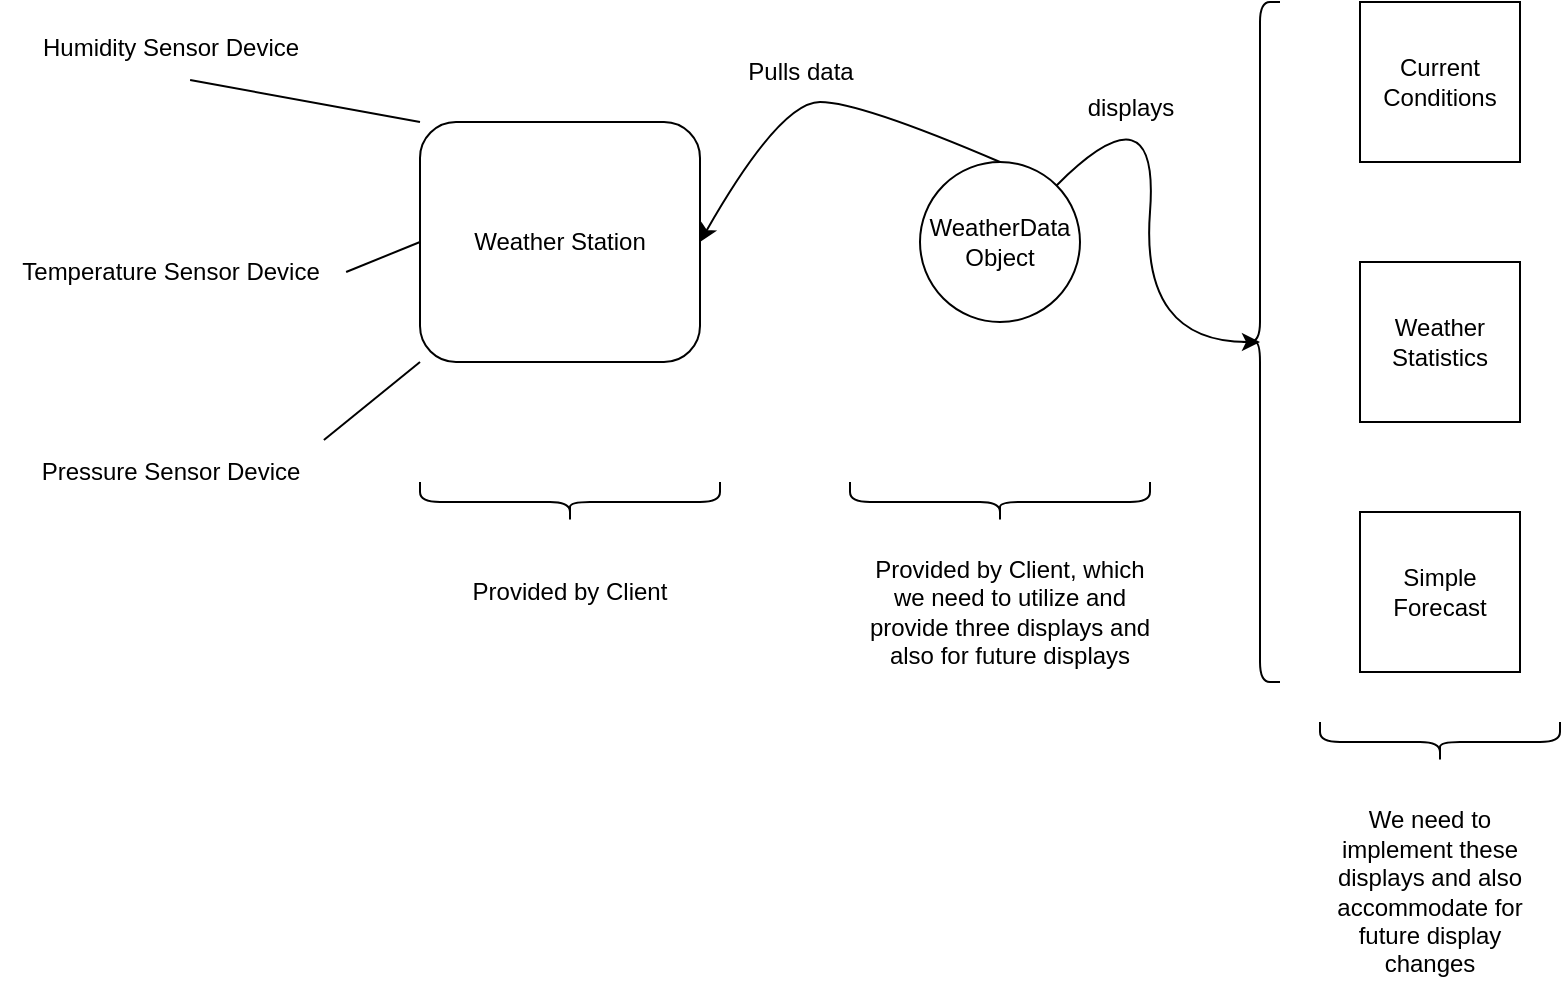 <mxfile version="21.6.6" type="device">
  <diagram name="Page-1" id="No7O4A_Uq5Ukz30xT3aP">
    <mxGraphModel dx="794" dy="414" grid="1" gridSize="10" guides="1" tooltips="1" connect="1" arrows="1" fold="1" page="1" pageScale="1" pageWidth="850" pageHeight="1100" math="0" shadow="0">
      <root>
        <mxCell id="0" />
        <mxCell id="1" parent="0" />
        <mxCell id="WB-ahJv37rw48Ibi2NWJ-1" value="Weather Station" style="rounded=1;whiteSpace=wrap;html=1;" vertex="1" parent="1">
          <mxGeometry x="210" y="80" width="140" height="120" as="geometry" />
        </mxCell>
        <mxCell id="WB-ahJv37rw48Ibi2NWJ-3" value="Humidity Sensor Device" style="text;html=1;align=center;verticalAlign=middle;resizable=0;points=[];autosize=1;strokeColor=none;fillColor=none;" vertex="1" parent="1">
          <mxGeometry x="10" y="28" width="150" height="30" as="geometry" />
        </mxCell>
        <mxCell id="WB-ahJv37rw48Ibi2NWJ-4" value="Temperature Sensor Device" style="text;html=1;align=center;verticalAlign=middle;resizable=0;points=[];autosize=1;strokeColor=none;fillColor=none;" vertex="1" parent="1">
          <mxGeometry y="140" width="170" height="30" as="geometry" />
        </mxCell>
        <mxCell id="WB-ahJv37rw48Ibi2NWJ-5" value="Pressure Sensor Device" style="text;html=1;align=center;verticalAlign=middle;resizable=0;points=[];autosize=1;strokeColor=none;fillColor=none;" vertex="1" parent="1">
          <mxGeometry x="10" y="240" width="150" height="30" as="geometry" />
        </mxCell>
        <mxCell id="WB-ahJv37rw48Ibi2NWJ-8" value="" style="endArrow=none;html=1;rounded=0;exitX=0;exitY=0;exitDx=0;exitDy=0;entryX=0.567;entryY=1.033;entryDx=0;entryDy=0;entryPerimeter=0;" edge="1" parent="1" source="WB-ahJv37rw48Ibi2NWJ-1" target="WB-ahJv37rw48Ibi2NWJ-3">
          <mxGeometry width="50" height="50" relative="1" as="geometry">
            <mxPoint x="50" y="120" as="sourcePoint" />
            <mxPoint x="100" y="70" as="targetPoint" />
          </mxGeometry>
        </mxCell>
        <mxCell id="WB-ahJv37rw48Ibi2NWJ-9" value="" style="endArrow=none;html=1;rounded=0;entryX=1.018;entryY=0.5;entryDx=0;entryDy=0;entryPerimeter=0;exitX=0;exitY=0.5;exitDx=0;exitDy=0;" edge="1" parent="1" source="WB-ahJv37rw48Ibi2NWJ-1" target="WB-ahJv37rw48Ibi2NWJ-4">
          <mxGeometry width="50" height="50" relative="1" as="geometry">
            <mxPoint x="190" y="140" as="sourcePoint" />
            <mxPoint x="95" y="120" as="targetPoint" />
          </mxGeometry>
        </mxCell>
        <mxCell id="WB-ahJv37rw48Ibi2NWJ-10" value="" style="endArrow=none;html=1;rounded=0;exitX=0;exitY=1;exitDx=0;exitDy=0;entryX=1.013;entryY=-0.033;entryDx=0;entryDy=0;entryPerimeter=0;" edge="1" parent="1" source="WB-ahJv37rw48Ibi2NWJ-1" target="WB-ahJv37rw48Ibi2NWJ-5">
          <mxGeometry width="50" height="50" relative="1" as="geometry">
            <mxPoint x="220" y="90" as="sourcePoint" />
            <mxPoint x="105" y="69" as="targetPoint" />
          </mxGeometry>
        </mxCell>
        <mxCell id="WB-ahJv37rw48Ibi2NWJ-11" value="WeatherData Object" style="ellipse;whiteSpace=wrap;html=1;aspect=fixed;" vertex="1" parent="1">
          <mxGeometry x="460" y="100" width="80" height="80" as="geometry" />
        </mxCell>
        <mxCell id="WB-ahJv37rw48Ibi2NWJ-12" value="" style="curved=1;endArrow=classic;html=1;rounded=0;exitX=0.5;exitY=0;exitDx=0;exitDy=0;entryX=1;entryY=0.5;entryDx=0;entryDy=0;" edge="1" parent="1" source="WB-ahJv37rw48Ibi2NWJ-11" target="WB-ahJv37rw48Ibi2NWJ-1">
          <mxGeometry width="50" height="50" relative="1" as="geometry">
            <mxPoint x="380" y="70" as="sourcePoint" />
            <mxPoint x="430" y="20" as="targetPoint" />
            <Array as="points">
              <mxPoint x="430" y="70" />
              <mxPoint x="390" y="70" />
            </Array>
          </mxGeometry>
        </mxCell>
        <mxCell id="WB-ahJv37rw48Ibi2NWJ-13" value="Pulls data" style="text;html=1;align=center;verticalAlign=middle;resizable=0;points=[];autosize=1;strokeColor=none;fillColor=none;" vertex="1" parent="1">
          <mxGeometry x="360" y="40" width="80" height="30" as="geometry" />
        </mxCell>
        <mxCell id="WB-ahJv37rw48Ibi2NWJ-14" value="" style="shape=curlyBracket;whiteSpace=wrap;html=1;rounded=1;labelPosition=left;verticalLabelPosition=middle;align=right;verticalAlign=middle;direction=north;" vertex="1" parent="1">
          <mxGeometry x="210" y="260" width="150" height="20" as="geometry" />
        </mxCell>
        <mxCell id="WB-ahJv37rw48Ibi2NWJ-15" value="Provided by Client" style="text;html=1;strokeColor=none;fillColor=none;align=center;verticalAlign=middle;whiteSpace=wrap;rounded=0;" vertex="1" parent="1">
          <mxGeometry x="210" y="290" width="150" height="50" as="geometry" />
        </mxCell>
        <mxCell id="WB-ahJv37rw48Ibi2NWJ-16" value="Provided by Client, which we need to utilize and provide three displays and also for future displays" style="text;html=1;strokeColor=none;fillColor=none;align=center;verticalAlign=middle;whiteSpace=wrap;rounded=0;" vertex="1" parent="1">
          <mxGeometry x="430" y="290" width="150" height="70" as="geometry" />
        </mxCell>
        <mxCell id="WB-ahJv37rw48Ibi2NWJ-17" value="" style="shape=curlyBracket;whiteSpace=wrap;html=1;rounded=1;labelPosition=left;verticalLabelPosition=middle;align=right;verticalAlign=middle;direction=north;" vertex="1" parent="1">
          <mxGeometry x="425" y="260" width="150" height="20" as="geometry" />
        </mxCell>
        <mxCell id="WB-ahJv37rw48Ibi2NWJ-18" value="Current Conditions" style="whiteSpace=wrap;html=1;aspect=fixed;" vertex="1" parent="1">
          <mxGeometry x="680" y="20" width="80" height="80" as="geometry" />
        </mxCell>
        <mxCell id="WB-ahJv37rw48Ibi2NWJ-19" value="Weather Statistics" style="whiteSpace=wrap;html=1;aspect=fixed;" vertex="1" parent="1">
          <mxGeometry x="680" y="150" width="80" height="80" as="geometry" />
        </mxCell>
        <mxCell id="WB-ahJv37rw48Ibi2NWJ-20" value="Simple Forecast" style="whiteSpace=wrap;html=1;aspect=fixed;" vertex="1" parent="1">
          <mxGeometry x="680" y="275" width="80" height="80" as="geometry" />
        </mxCell>
        <mxCell id="WB-ahJv37rw48Ibi2NWJ-21" value="" style="shape=curlyBracket;whiteSpace=wrap;html=1;rounded=1;labelPosition=left;verticalLabelPosition=middle;align=right;verticalAlign=middle;" vertex="1" parent="1">
          <mxGeometry x="620" y="20" width="20" height="340" as="geometry" />
        </mxCell>
        <mxCell id="WB-ahJv37rw48Ibi2NWJ-24" value="" style="curved=1;endArrow=classic;html=1;rounded=0;entryX=0.5;entryY=0.5;entryDx=0;entryDy=0;entryPerimeter=0;exitX=1;exitY=0;exitDx=0;exitDy=0;" edge="1" parent="1" source="WB-ahJv37rw48Ibi2NWJ-11" target="WB-ahJv37rw48Ibi2NWJ-21">
          <mxGeometry width="50" height="50" relative="1" as="geometry">
            <mxPoint x="570" y="240" as="sourcePoint" />
            <mxPoint x="620" y="190" as="targetPoint" />
            <Array as="points">
              <mxPoint x="580" y="60" />
              <mxPoint x="570" y="190" />
            </Array>
          </mxGeometry>
        </mxCell>
        <mxCell id="WB-ahJv37rw48Ibi2NWJ-25" value="displays" style="text;html=1;align=center;verticalAlign=middle;resizable=0;points=[];autosize=1;strokeColor=none;fillColor=none;" vertex="1" parent="1">
          <mxGeometry x="530" y="58" width="70" height="30" as="geometry" />
        </mxCell>
        <mxCell id="WB-ahJv37rw48Ibi2NWJ-27" value="" style="shape=curlyBracket;whiteSpace=wrap;html=1;rounded=1;labelPosition=left;verticalLabelPosition=middle;align=right;verticalAlign=middle;direction=north;" vertex="1" parent="1">
          <mxGeometry x="660" y="380" width="120" height="20" as="geometry" />
        </mxCell>
        <mxCell id="WB-ahJv37rw48Ibi2NWJ-28" value="We need to implement these displays and also accommodate for future display changes " style="text;html=1;strokeColor=none;fillColor=none;align=center;verticalAlign=middle;whiteSpace=wrap;rounded=0;" vertex="1" parent="1">
          <mxGeometry x="660" y="420" width="110" height="90" as="geometry" />
        </mxCell>
      </root>
    </mxGraphModel>
  </diagram>
</mxfile>
